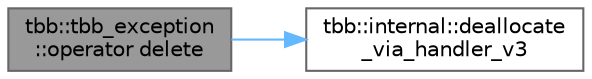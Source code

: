 digraph "tbb::tbb_exception::operator delete"
{
 // LATEX_PDF_SIZE
  bgcolor="transparent";
  edge [fontname=Helvetica,fontsize=10,labelfontname=Helvetica,labelfontsize=10];
  node [fontname=Helvetica,fontsize=10,shape=box,height=0.2,width=0.4];
  rankdir="LR";
  Node1 [id="Node000001",label="tbb::tbb_exception\l::operator delete",height=0.2,width=0.4,color="gray40", fillcolor="grey60", style="filled", fontcolor="black",tooltip=" "];
  Node1 -> Node2 [id="edge2_Node000001_Node000002",color="steelblue1",style="solid",tooltip=" "];
  Node2 [id="Node000002",label="tbb::internal::deallocate\l_via_handler_v3",height=0.2,width=0.4,color="grey40", fillcolor="white", style="filled",URL="$namespacetbb_1_1internal.html#a09c594367453cbf1ac040fc9ff8396da",tooltip=" "];
}
